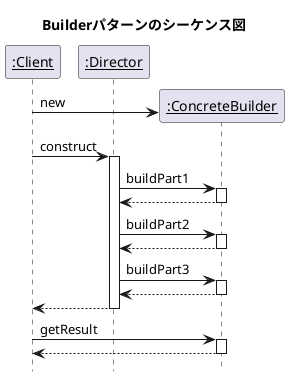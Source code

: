 @startuml
title Builderパターンのシーケンス図
hide footbox

participant "<u>:Client</u>" as client
participant "<u>:Director</u>" as director
participant "<u>:ConcreteBuilder</u>" as concreteBuilder

create concreteBuilder
client -> concreteBuilder: new

client -> director: construct
activate director
director -> concreteBuilder: buildPart1
activate concreteBuilder
director <-- concreteBuilder
deactivate concreteBuilder

director -> concreteBuilder: buildPart2
activate concreteBuilder
director <-- concreteBuilder
deactivate concreteBuilder

director -> concreteBuilder: buildPart3
activate concreteBuilder
director <-- concreteBuilder
deactivate concreteBuilder

client <-- director
deactivate director

client -> concreteBuilder: getResult
activate concreteBuilder
client <-- concreteBuilder
deactivate concreteBuilder

@enduml